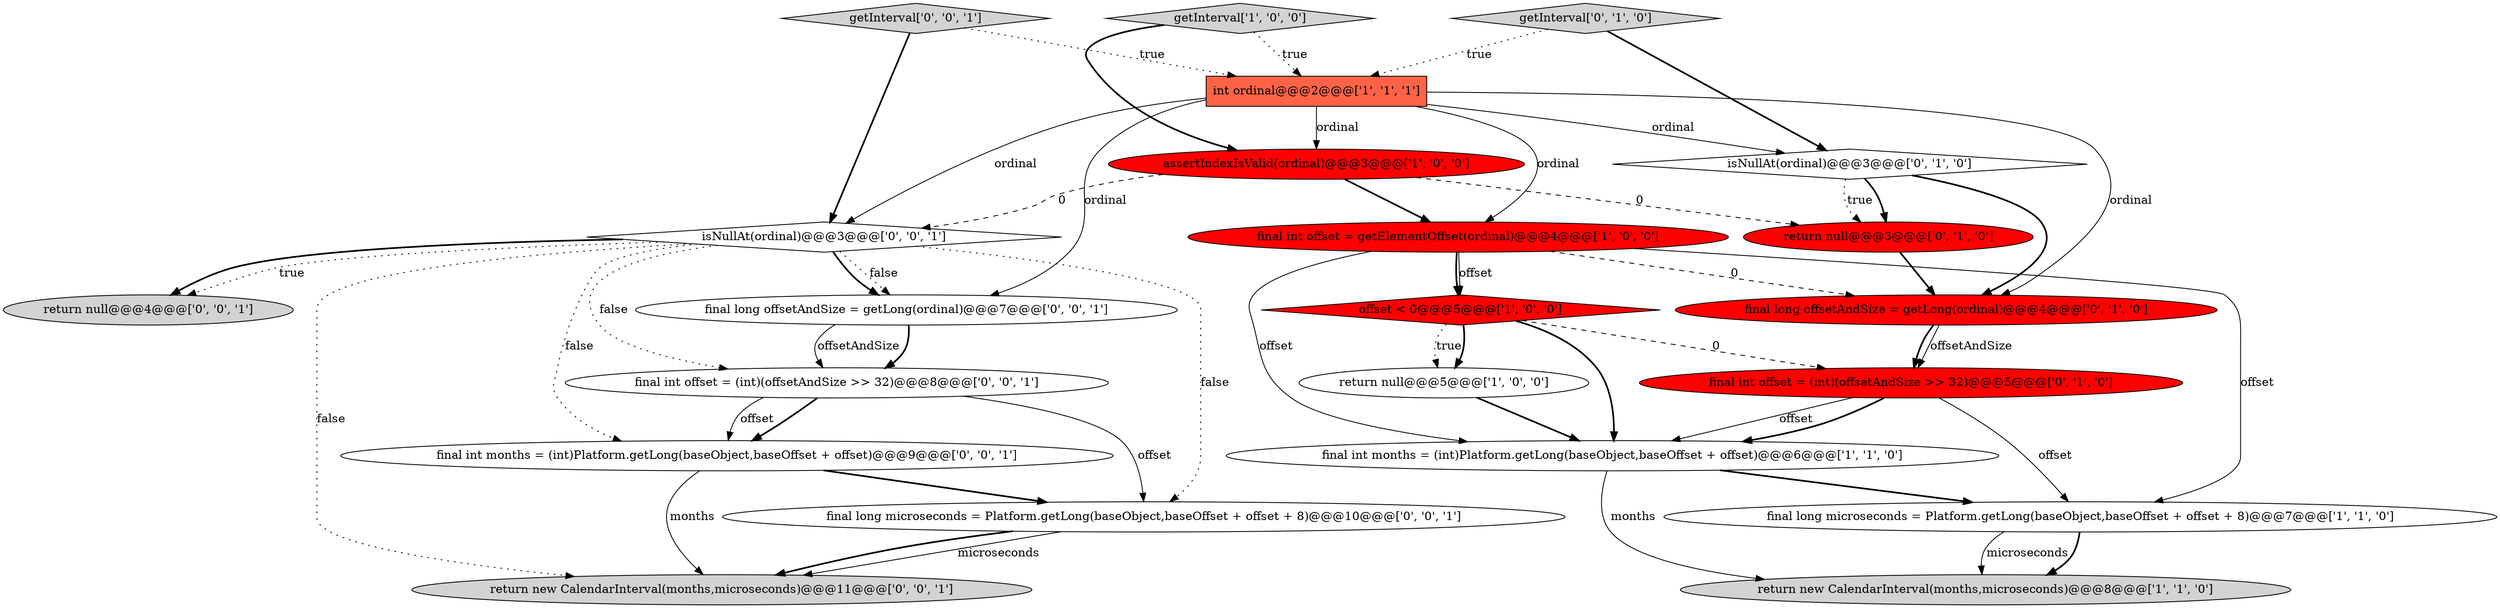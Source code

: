 digraph {
18 [style = filled, label = "return null@@@4@@@['0', '0', '1']", fillcolor = lightgray, shape = ellipse image = "AAA0AAABBB3BBB"];
7 [style = filled, label = "int ordinal@@@2@@@['1', '1', '1']", fillcolor = tomato, shape = box image = "AAA0AAABBB1BBB"];
3 [style = filled, label = "final int months = (int)Platform.getLong(baseObject,baseOffset + offset)@@@6@@@['1', '1', '0']", fillcolor = white, shape = ellipse image = "AAA0AAABBB1BBB"];
4 [style = filled, label = "final long microseconds = Platform.getLong(baseObject,baseOffset + offset + 8)@@@7@@@['1', '1', '0']", fillcolor = white, shape = ellipse image = "AAA0AAABBB1BBB"];
14 [style = filled, label = "final int offset = (int)(offsetAndSize >> 32)@@@8@@@['0', '0', '1']", fillcolor = white, shape = ellipse image = "AAA0AAABBB3BBB"];
13 [style = filled, label = "getInterval['0', '1', '0']", fillcolor = lightgray, shape = diamond image = "AAA0AAABBB2BBB"];
19 [style = filled, label = "isNullAt(ordinal)@@@3@@@['0', '0', '1']", fillcolor = white, shape = diamond image = "AAA0AAABBB3BBB"];
8 [style = filled, label = "return new CalendarInterval(months,microseconds)@@@8@@@['1', '1', '0']", fillcolor = lightgray, shape = ellipse image = "AAA0AAABBB1BBB"];
12 [style = filled, label = "final int offset = (int)(offsetAndSize >> 32)@@@5@@@['0', '1', '0']", fillcolor = red, shape = ellipse image = "AAA1AAABBB2BBB"];
11 [style = filled, label = "return null@@@3@@@['0', '1', '0']", fillcolor = red, shape = ellipse image = "AAA1AAABBB2BBB"];
10 [style = filled, label = "isNullAt(ordinal)@@@3@@@['0', '1', '0']", fillcolor = white, shape = diamond image = "AAA0AAABBB2BBB"];
2 [style = filled, label = "assertIndexIsValid(ordinal)@@@3@@@['1', '0', '0']", fillcolor = red, shape = ellipse image = "AAA1AAABBB1BBB"];
15 [style = filled, label = "final long microseconds = Platform.getLong(baseObject,baseOffset + offset + 8)@@@10@@@['0', '0', '1']", fillcolor = white, shape = ellipse image = "AAA0AAABBB3BBB"];
21 [style = filled, label = "final long offsetAndSize = getLong(ordinal)@@@7@@@['0', '0', '1']", fillcolor = white, shape = ellipse image = "AAA0AAABBB3BBB"];
16 [style = filled, label = "final int months = (int)Platform.getLong(baseObject,baseOffset + offset)@@@9@@@['0', '0', '1']", fillcolor = white, shape = ellipse image = "AAA0AAABBB3BBB"];
5 [style = filled, label = "offset < 0@@@5@@@['1', '0', '0']", fillcolor = red, shape = diamond image = "AAA1AAABBB1BBB"];
6 [style = filled, label = "getInterval['1', '0', '0']", fillcolor = lightgray, shape = diamond image = "AAA0AAABBB1BBB"];
9 [style = filled, label = "final long offsetAndSize = getLong(ordinal)@@@4@@@['0', '1', '0']", fillcolor = red, shape = ellipse image = "AAA1AAABBB2BBB"];
0 [style = filled, label = "final int offset = getElementOffset(ordinal)@@@4@@@['1', '0', '0']", fillcolor = red, shape = ellipse image = "AAA1AAABBB1BBB"];
17 [style = filled, label = "return new CalendarInterval(months,microseconds)@@@11@@@['0', '0', '1']", fillcolor = lightgray, shape = ellipse image = "AAA0AAABBB3BBB"];
20 [style = filled, label = "getInterval['0', '0', '1']", fillcolor = lightgray, shape = diamond image = "AAA0AAABBB3BBB"];
1 [style = filled, label = "return null@@@5@@@['1', '0', '0']", fillcolor = white, shape = ellipse image = "AAA0AAABBB1BBB"];
5->3 [style = bold, label=""];
13->10 [style = bold, label=""];
14->16 [style = bold, label=""];
16->15 [style = bold, label=""];
19->18 [style = bold, label=""];
5->12 [style = dashed, label="0"];
2->19 [style = dashed, label="0"];
4->8 [style = solid, label="microseconds"];
7->2 [style = solid, label="ordinal"];
3->8 [style = solid, label="months"];
19->14 [style = dotted, label="false"];
5->1 [style = dotted, label="true"];
7->0 [style = solid, label="ordinal"];
19->18 [style = dotted, label="true"];
14->15 [style = solid, label="offset"];
7->9 [style = solid, label="ordinal"];
1->3 [style = bold, label=""];
19->15 [style = dotted, label="false"];
16->17 [style = solid, label="months"];
15->17 [style = solid, label="microseconds"];
13->7 [style = dotted, label="true"];
19->17 [style = dotted, label="false"];
0->5 [style = solid, label="offset"];
20->7 [style = dotted, label="true"];
11->9 [style = bold, label=""];
7->19 [style = solid, label="ordinal"];
3->4 [style = bold, label=""];
7->21 [style = solid, label="ordinal"];
9->12 [style = solid, label="offsetAndSize"];
12->3 [style = solid, label="offset"];
12->4 [style = solid, label="offset"];
6->2 [style = bold, label=""];
5->1 [style = bold, label=""];
7->10 [style = solid, label="ordinal"];
15->17 [style = bold, label=""];
2->0 [style = bold, label=""];
10->11 [style = bold, label=""];
19->16 [style = dotted, label="false"];
10->11 [style = dotted, label="true"];
0->3 [style = solid, label="offset"];
21->14 [style = bold, label=""];
19->21 [style = dotted, label="false"];
6->7 [style = dotted, label="true"];
4->8 [style = bold, label=""];
2->11 [style = dashed, label="0"];
10->9 [style = bold, label=""];
12->3 [style = bold, label=""];
9->12 [style = bold, label=""];
0->9 [style = dashed, label="0"];
14->16 [style = solid, label="offset"];
20->19 [style = bold, label=""];
0->5 [style = bold, label=""];
0->4 [style = solid, label="offset"];
21->14 [style = solid, label="offsetAndSize"];
19->21 [style = bold, label=""];
}
